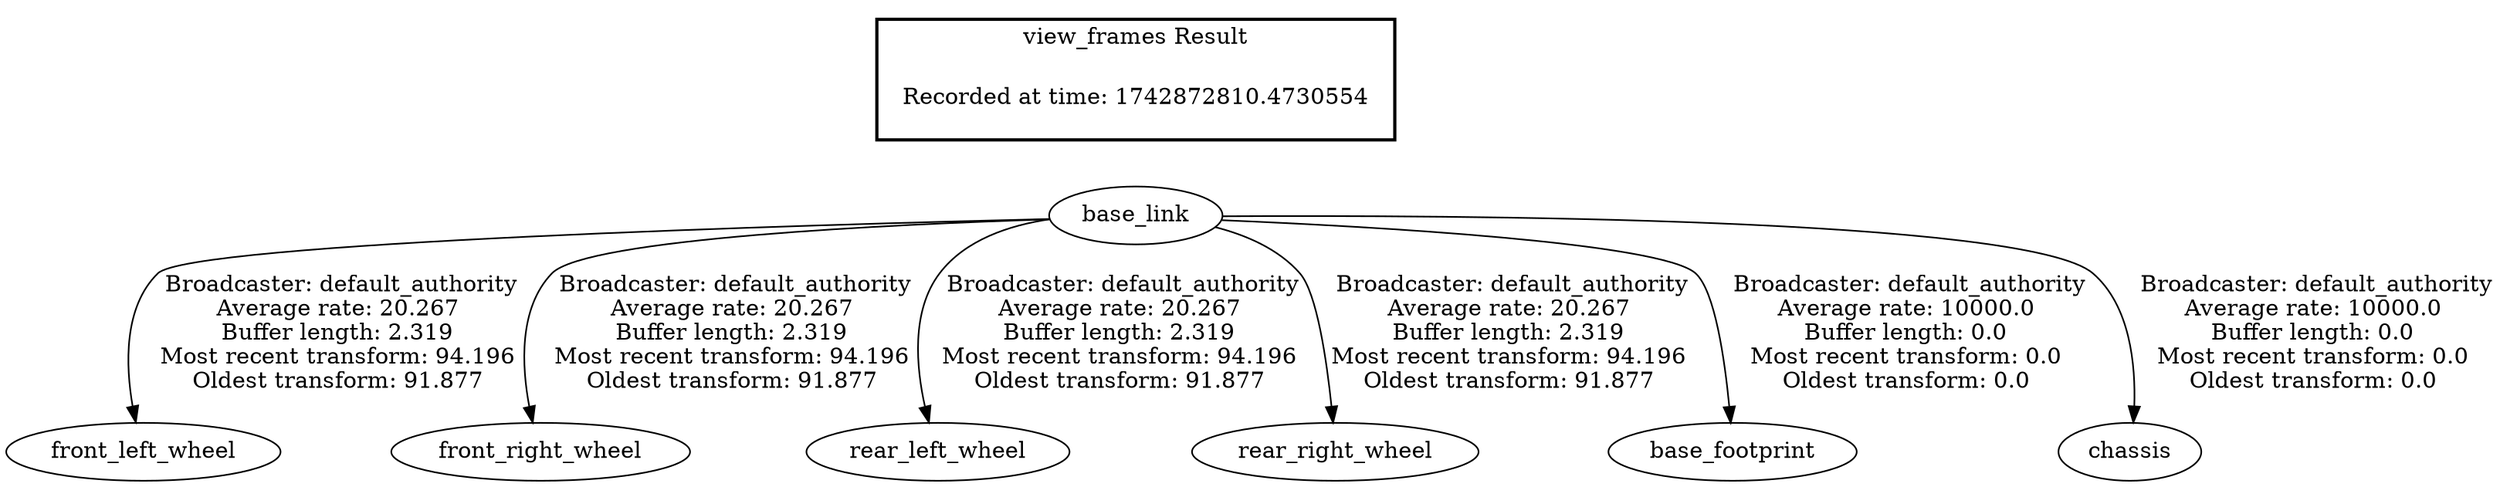 digraph G {
"base_link" -> "front_left_wheel"[label=" Broadcaster: default_authority\nAverage rate: 20.267\nBuffer length: 2.319\nMost recent transform: 94.196\nOldest transform: 91.877\n"];
"base_link" -> "front_right_wheel"[label=" Broadcaster: default_authority\nAverage rate: 20.267\nBuffer length: 2.319\nMost recent transform: 94.196\nOldest transform: 91.877\n"];
"base_link" -> "rear_left_wheel"[label=" Broadcaster: default_authority\nAverage rate: 20.267\nBuffer length: 2.319\nMost recent transform: 94.196\nOldest transform: 91.877\n"];
"base_link" -> "rear_right_wheel"[label=" Broadcaster: default_authority\nAverage rate: 20.267\nBuffer length: 2.319\nMost recent transform: 94.196\nOldest transform: 91.877\n"];
"base_link" -> "base_footprint"[label=" Broadcaster: default_authority\nAverage rate: 10000.0\nBuffer length: 0.0\nMost recent transform: 0.0\nOldest transform: 0.0\n"];
"base_link" -> "chassis"[label=" Broadcaster: default_authority\nAverage rate: 10000.0\nBuffer length: 0.0\nMost recent transform: 0.0\nOldest transform: 0.0\n"];
edge [style=invis];
 subgraph cluster_legend { style=bold; color=black; label ="view_frames Result";
"Recorded at time: 1742872810.4730554"[ shape=plaintext ] ;
}->"base_link";
}